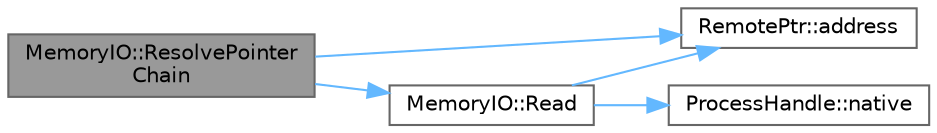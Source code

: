 digraph "MemoryIO::ResolvePointerChain"
{
 // LATEX_PDF_SIZE
  bgcolor="transparent";
  edge [fontname=Helvetica,fontsize=10,labelfontname=Helvetica,labelfontsize=10];
  node [fontname=Helvetica,fontsize=10,shape=box,height=0.2,width=0.4];
  rankdir="LR";
  Node1 [id="Node000001",label="MemoryIO::ResolvePointer\lChain",height=0.2,width=0.4,color="gray40", fillcolor="grey60", style="filled", fontcolor="black",tooltip="Resolves a pointer chain in the target process."];
  Node1 -> Node2 [id="edge1_Node000001_Node000002",color="steelblue1",style="solid",tooltip=" "];
  Node2 [id="Node000002",label="RemotePtr::address",height=0.2,width=0.4,color="grey40", fillcolor="white", style="filled",URL="$class_remote_ptr.html#a6b641b898436483289d32e117ae2fc0e",tooltip="Getter for the address."];
  Node1 -> Node3 [id="edge2_Node000001_Node000003",color="steelblue1",style="solid",tooltip=" "];
  Node3 [id="Node000003",label="MemoryIO::Read",height=0.2,width=0.4,color="grey40", fillcolor="white", style="filled",URL="$class_memory_i_o.html#abb20c3e988ab7a69dfa64814cbf06f75",tooltip="Wrapper for ReadProcessMemory."];
  Node3 -> Node2 [id="edge3_Node000003_Node000002",color="steelblue1",style="solid",tooltip=" "];
  Node3 -> Node4 [id="edge4_Node000003_Node000004",color="steelblue1",style="solid",tooltip=" "];
  Node4 [id="Node000004",label="ProcessHandle::native",height=0.2,width=0.4,color="grey40", fillcolor="white", style="filled",URL="$class_process_handle.html#a2cda675cee2e5d6834d9143f080a80da",tooltip="This function returns a raw handle to the process."];
}
